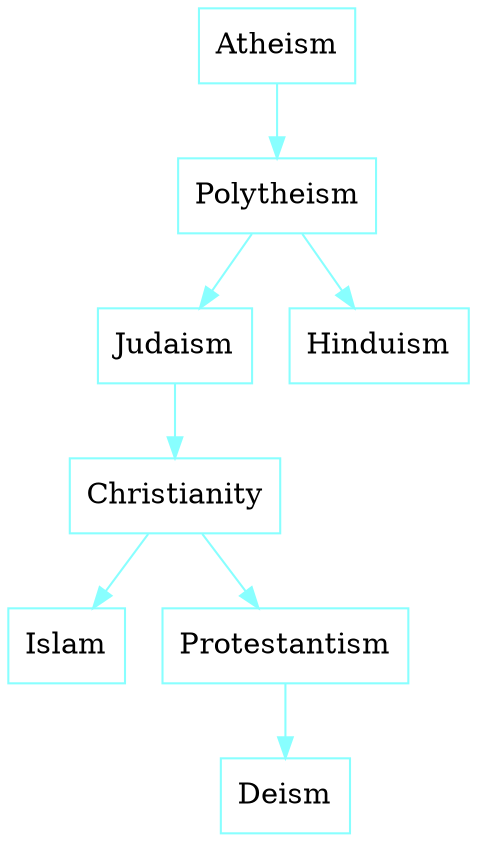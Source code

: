 digraph D {
rankdir = TB
style = filled
fontcolor = black
color = black
bgcolor = white
gradientangle = 0
dpi = 300
"cluster_76" [rankdir=TB, shape=box, penwidth=1, color="#88ffff", fontcolor=black, fillcolor=white, style=filled, gradientangle=270.05, label="Atheism"]
"cluster_77" [rankdir=TB, shape=box, penwidth=1, color="#88ffff", fontcolor=black, fillcolor=white, style=filled, gradientangle=270.05, label="Polytheism"]
"cluster_78" [rankdir=TB, shape=box, penwidth=1, color="#88ffff", fontcolor=black, fillcolor=white, style=filled, gradientangle=270.05, label="Judaism"]
"cluster_79" [rankdir=TB, shape=box, penwidth=1, color="#88ffff", fontcolor=black, fillcolor=white, style=filled, gradientangle=270.05, label="Christianity"]
"cluster_80" [rankdir=TB, shape=box, penwidth=1, color="#88ffff", fontcolor=black, fillcolor=white, style=filled, gradientangle=270.05, label="Islam"]
"cluster_79" -> "cluster_80" [color="#88ffff", penwidth=1, ltail="cluster_79", lhead="cluster_80"]
"cluster_81" [rankdir=TB, shape=box, penwidth=1, color="#88ffff", fontcolor=black, fillcolor=white, style=filled, gradientangle=270.05, label="Protestantism"]
"cluster_82" [rankdir=TB, shape=box, penwidth=1, color="#88ffff", fontcolor=black, fillcolor=white, style=filled, gradientangle=270.05, label="Deism"]
"cluster_81" -> "cluster_82" [color="#88ffff", penwidth=1, ltail="cluster_81", lhead="cluster_82"]
"cluster_79" -> "cluster_81" [color="#88ffff", penwidth=1, ltail="cluster_81", lhead="cluster_82"]
"cluster_78" -> "cluster_79" [color="#88ffff", penwidth=1, ltail="cluster_81", lhead="cluster_82"]
"cluster_77" -> "cluster_78" [color="#88ffff", penwidth=1, ltail="cluster_81", lhead="cluster_82"]
"cluster_83" [rankdir=TB, shape=box, penwidth=1, color="#88ffff", fontcolor=black, fillcolor=white, style=filled, gradientangle=270.05, label="Hinduism"]
"cluster_77" -> "cluster_83" [color="#88ffff", penwidth=1, ltail="cluster_77", lhead="cluster_83"]
"cluster_76" -> "cluster_77" [color="#88ffff", penwidth=1, ltail="cluster_77", lhead="cluster_83"]
}
